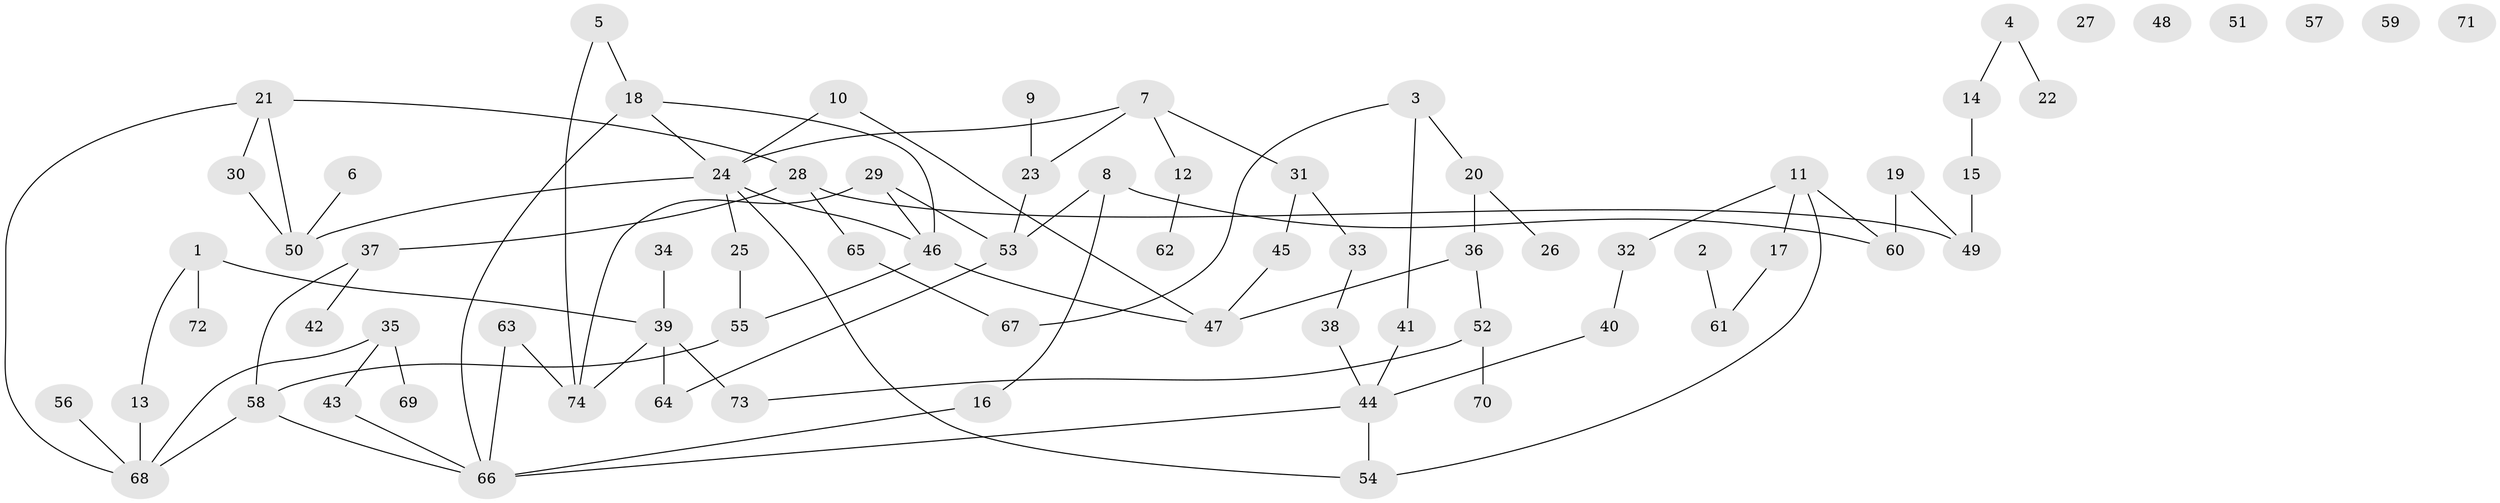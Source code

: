 // coarse degree distribution, {1: 0.17647058823529413, 2: 0.3137254901960784, 0: 0.11764705882352941, 5: 0.11764705882352941, 3: 0.11764705882352941, 4: 0.11764705882352941, 6: 0.0196078431372549, 7: 0.0196078431372549}
// Generated by graph-tools (version 1.1) at 2025/44/03/04/25 21:44:15]
// undirected, 74 vertices, 90 edges
graph export_dot {
graph [start="1"]
  node [color=gray90,style=filled];
  1;
  2;
  3;
  4;
  5;
  6;
  7;
  8;
  9;
  10;
  11;
  12;
  13;
  14;
  15;
  16;
  17;
  18;
  19;
  20;
  21;
  22;
  23;
  24;
  25;
  26;
  27;
  28;
  29;
  30;
  31;
  32;
  33;
  34;
  35;
  36;
  37;
  38;
  39;
  40;
  41;
  42;
  43;
  44;
  45;
  46;
  47;
  48;
  49;
  50;
  51;
  52;
  53;
  54;
  55;
  56;
  57;
  58;
  59;
  60;
  61;
  62;
  63;
  64;
  65;
  66;
  67;
  68;
  69;
  70;
  71;
  72;
  73;
  74;
  1 -- 13;
  1 -- 39;
  1 -- 72;
  2 -- 61;
  3 -- 20;
  3 -- 41;
  3 -- 67;
  4 -- 14;
  4 -- 22;
  5 -- 18;
  5 -- 74;
  6 -- 50;
  7 -- 12;
  7 -- 23;
  7 -- 24;
  7 -- 31;
  8 -- 16;
  8 -- 53;
  8 -- 60;
  9 -- 23;
  10 -- 24;
  10 -- 47;
  11 -- 17;
  11 -- 32;
  11 -- 54;
  11 -- 60;
  12 -- 62;
  13 -- 68;
  14 -- 15;
  15 -- 49;
  16 -- 66;
  17 -- 61;
  18 -- 24;
  18 -- 46;
  18 -- 66;
  19 -- 49;
  19 -- 60;
  20 -- 26;
  20 -- 36;
  21 -- 28;
  21 -- 30;
  21 -- 50;
  21 -- 68;
  23 -- 53;
  24 -- 25;
  24 -- 46;
  24 -- 50;
  24 -- 54;
  25 -- 55;
  28 -- 37;
  28 -- 49;
  28 -- 65;
  29 -- 46;
  29 -- 53;
  29 -- 74;
  30 -- 50;
  31 -- 33;
  31 -- 45;
  32 -- 40;
  33 -- 38;
  34 -- 39;
  35 -- 43;
  35 -- 68;
  35 -- 69;
  36 -- 47;
  36 -- 52;
  37 -- 42;
  37 -- 58;
  38 -- 44;
  39 -- 64;
  39 -- 73;
  39 -- 74;
  40 -- 44;
  41 -- 44;
  43 -- 66;
  44 -- 54;
  44 -- 66;
  45 -- 47;
  46 -- 47;
  46 -- 55;
  52 -- 70;
  52 -- 73;
  53 -- 64;
  55 -- 58;
  56 -- 68;
  58 -- 66;
  58 -- 68;
  63 -- 66;
  63 -- 74;
  65 -- 67;
}
